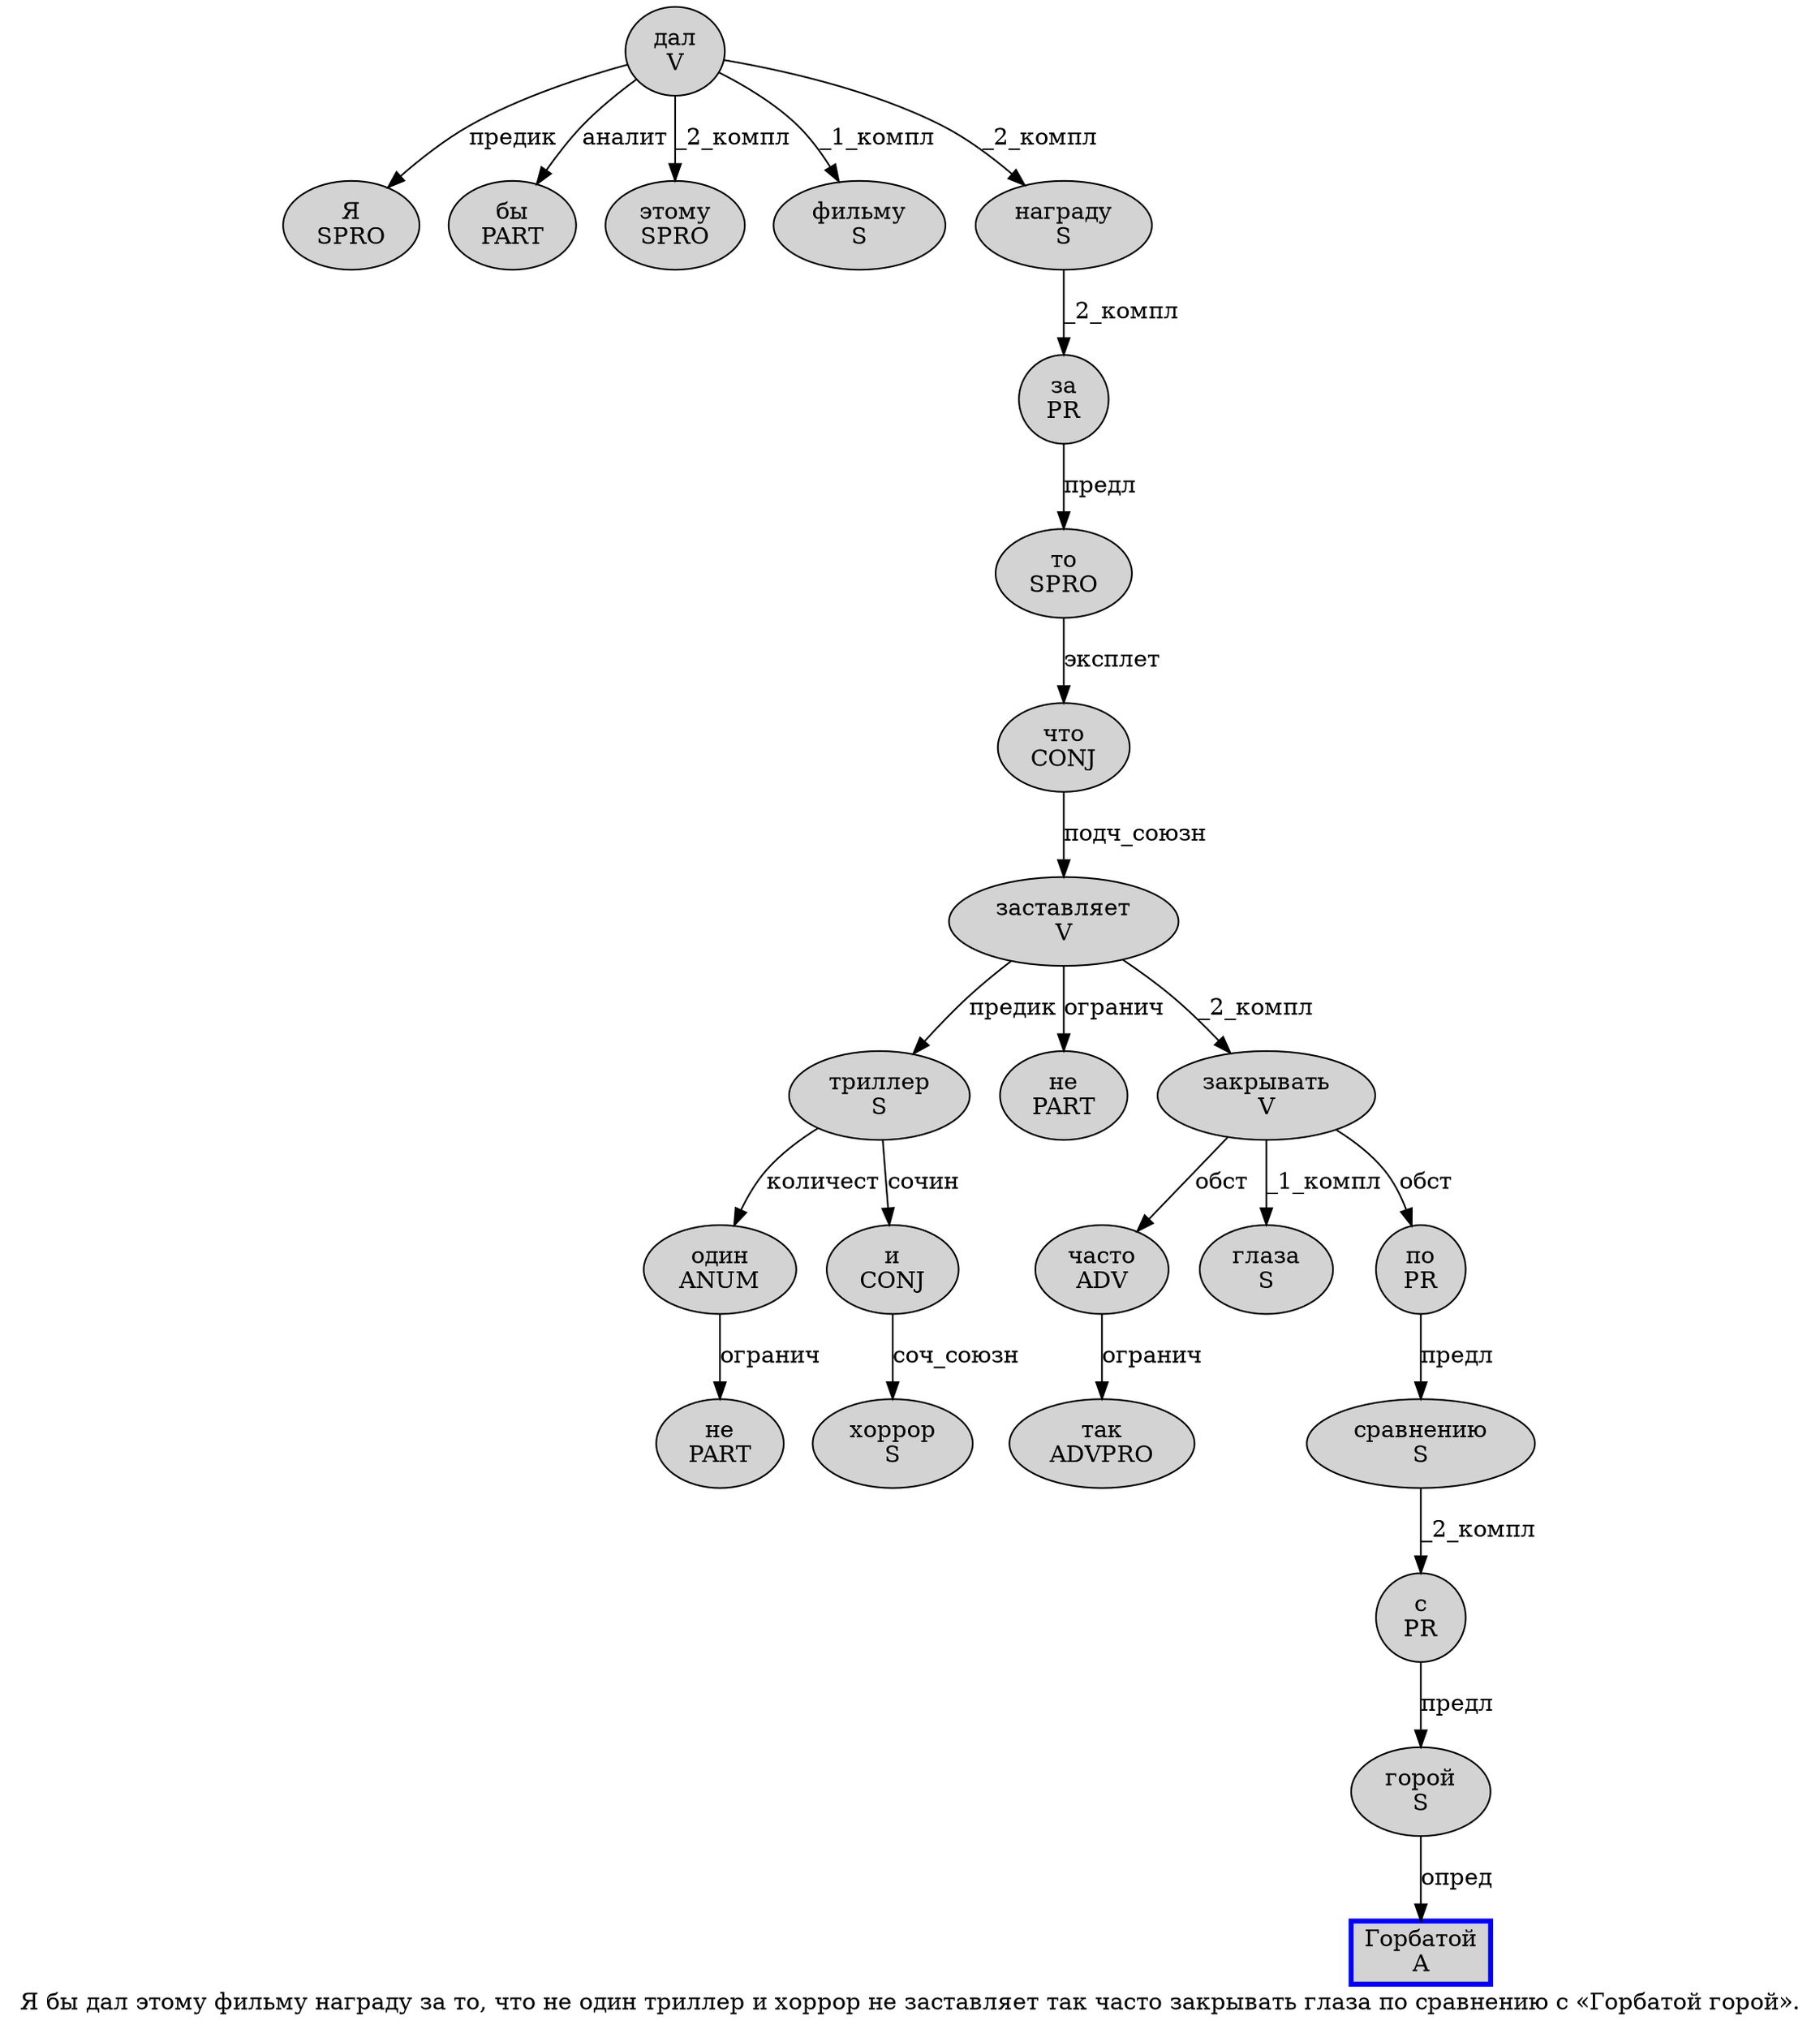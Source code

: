 digraph SENTENCE_3166 {
	graph [label="Я бы дал этому фильму награду за то, что не один триллер и хоррор не заставляет так часто закрывать глаза по сравнению с «Горбатой горой»."]
	node [style=filled]
		0 [label="Я
SPRO" color="" fillcolor=lightgray penwidth=1 shape=ellipse]
		1 [label="бы
PART" color="" fillcolor=lightgray penwidth=1 shape=ellipse]
		2 [label="дал
V" color="" fillcolor=lightgray penwidth=1 shape=ellipse]
		3 [label="этому
SPRO" color="" fillcolor=lightgray penwidth=1 shape=ellipse]
		4 [label="фильму
S" color="" fillcolor=lightgray penwidth=1 shape=ellipse]
		5 [label="награду
S" color="" fillcolor=lightgray penwidth=1 shape=ellipse]
		6 [label="за
PR" color="" fillcolor=lightgray penwidth=1 shape=ellipse]
		7 [label="то
SPRO" color="" fillcolor=lightgray penwidth=1 shape=ellipse]
		9 [label="что
CONJ" color="" fillcolor=lightgray penwidth=1 shape=ellipse]
		10 [label="не
PART" color="" fillcolor=lightgray penwidth=1 shape=ellipse]
		11 [label="один
ANUM" color="" fillcolor=lightgray penwidth=1 shape=ellipse]
		12 [label="триллер
S" color="" fillcolor=lightgray penwidth=1 shape=ellipse]
		13 [label="и
CONJ" color="" fillcolor=lightgray penwidth=1 shape=ellipse]
		14 [label="хоррор
S" color="" fillcolor=lightgray penwidth=1 shape=ellipse]
		15 [label="не
PART" color="" fillcolor=lightgray penwidth=1 shape=ellipse]
		16 [label="заставляет
V" color="" fillcolor=lightgray penwidth=1 shape=ellipse]
		17 [label="так
ADVPRO" color="" fillcolor=lightgray penwidth=1 shape=ellipse]
		18 [label="часто
ADV" color="" fillcolor=lightgray penwidth=1 shape=ellipse]
		19 [label="закрывать
V" color="" fillcolor=lightgray penwidth=1 shape=ellipse]
		20 [label="глаза
S" color="" fillcolor=lightgray penwidth=1 shape=ellipse]
		21 [label="по
PR" color="" fillcolor=lightgray penwidth=1 shape=ellipse]
		22 [label="сравнению
S" color="" fillcolor=lightgray penwidth=1 shape=ellipse]
		23 [label="с
PR" color="" fillcolor=lightgray penwidth=1 shape=ellipse]
		25 [label="Горбатой
A" color=blue fillcolor=lightgray penwidth=3 shape=box]
		26 [label="горой
S" color="" fillcolor=lightgray penwidth=1 shape=ellipse]
			23 -> 26 [label="предл"]
			21 -> 22 [label="предл"]
			12 -> 11 [label="количест"]
			12 -> 13 [label="сочин"]
			11 -> 10 [label="огранич"]
			5 -> 6 [label="_2_компл"]
			19 -> 18 [label="обст"]
			19 -> 20 [label="_1_компл"]
			19 -> 21 [label="обст"]
			2 -> 0 [label="предик"]
			2 -> 1 [label="аналит"]
			2 -> 3 [label="_2_компл"]
			2 -> 4 [label="_1_компл"]
			2 -> 5 [label="_2_компл"]
			26 -> 25 [label="опред"]
			9 -> 16 [label="подч_союзн"]
			13 -> 14 [label="соч_союзн"]
			7 -> 9 [label="эксплет"]
			18 -> 17 [label="огранич"]
			6 -> 7 [label="предл"]
			16 -> 12 [label="предик"]
			16 -> 15 [label="огранич"]
			16 -> 19 [label="_2_компл"]
			22 -> 23 [label="_2_компл"]
}